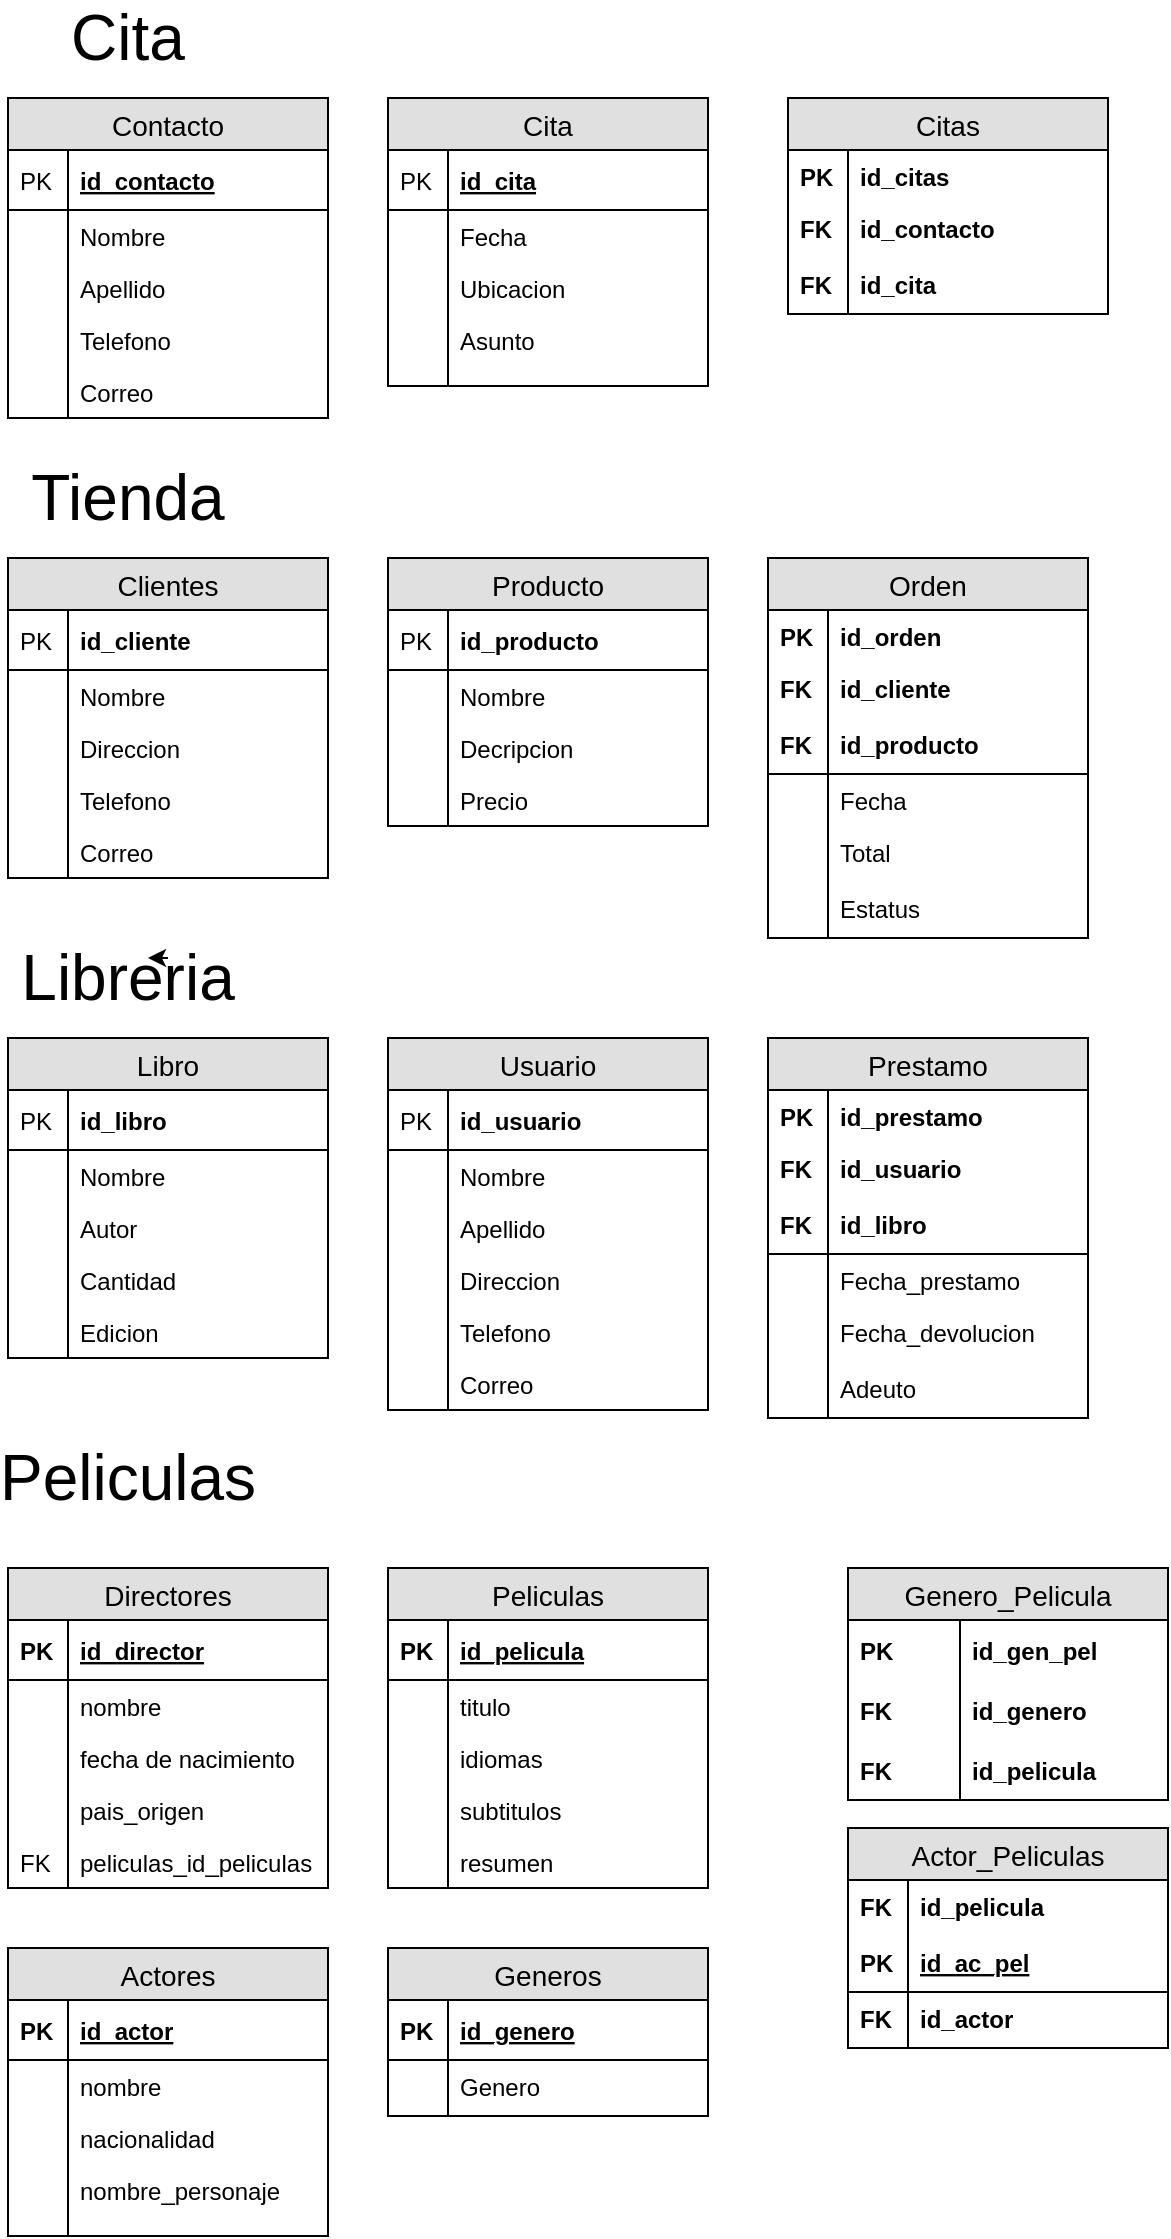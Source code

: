 <mxfile version="12.9.5" type="github"><diagram id="C5RBs43oDa-KdzZeNtuy" name="Page-1"><mxGraphModel dx="1940" dy="1047" grid="1" gridSize="10" guides="1" tooltips="1" connect="1" arrows="1" fold="1" page="1" pageScale="1" pageWidth="827" pageHeight="1169" math="0" shadow="0"><root><mxCell id="WIyWlLk6GJQsqaUBKTNV-0"/><mxCell id="WIyWlLk6GJQsqaUBKTNV-1" parent="WIyWlLk6GJQsqaUBKTNV-0"/><mxCell id="gwQy-PX1BCRW4brTGvIv-147" value="Cita" style="swimlane;fontStyle=0;childLayout=stackLayout;horizontal=1;startSize=26;fillColor=#e0e0e0;horizontalStack=0;resizeParent=1;resizeParentMax=0;resizeLast=0;collapsible=1;marginBottom=0;swimlaneFillColor=#ffffff;align=center;fontSize=14;" vertex="1" parent="WIyWlLk6GJQsqaUBKTNV-1"><mxGeometry x="230" y="50" width="160" height="144" as="geometry"/></mxCell><mxCell id="gwQy-PX1BCRW4brTGvIv-148" value="id_cita" style="shape=partialRectangle;top=0;left=0;right=0;bottom=1;align=left;verticalAlign=middle;fillColor=none;spacingLeft=34;spacingRight=4;overflow=hidden;rotatable=0;points=[[0,0.5],[1,0.5]];portConstraint=eastwest;dropTarget=0;fontStyle=5;fontSize=12;" vertex="1" parent="gwQy-PX1BCRW4brTGvIv-147"><mxGeometry y="26" width="160" height="30" as="geometry"/></mxCell><mxCell id="gwQy-PX1BCRW4brTGvIv-149" value="PK" style="shape=partialRectangle;top=0;left=0;bottom=0;fillColor=none;align=left;verticalAlign=middle;spacingLeft=4;spacingRight=4;overflow=hidden;rotatable=0;points=[];portConstraint=eastwest;part=1;fontSize=12;" vertex="1" connectable="0" parent="gwQy-PX1BCRW4brTGvIv-148"><mxGeometry width="30" height="30" as="geometry"/></mxCell><mxCell id="gwQy-PX1BCRW4brTGvIv-150" value="Fecha" style="shape=partialRectangle;top=0;left=0;right=0;bottom=0;align=left;verticalAlign=top;fillColor=none;spacingLeft=34;spacingRight=4;overflow=hidden;rotatable=0;points=[[0,0.5],[1,0.5]];portConstraint=eastwest;dropTarget=0;fontSize=12;" vertex="1" parent="gwQy-PX1BCRW4brTGvIv-147"><mxGeometry y="56" width="160" height="26" as="geometry"/></mxCell><mxCell id="gwQy-PX1BCRW4brTGvIv-151" value="" style="shape=partialRectangle;top=0;left=0;bottom=0;fillColor=none;align=left;verticalAlign=top;spacingLeft=4;spacingRight=4;overflow=hidden;rotatable=0;points=[];portConstraint=eastwest;part=1;fontSize=12;" vertex="1" connectable="0" parent="gwQy-PX1BCRW4brTGvIv-150"><mxGeometry width="30" height="26" as="geometry"/></mxCell><mxCell id="gwQy-PX1BCRW4brTGvIv-152" value="Ubicacion" style="shape=partialRectangle;top=0;left=0;right=0;bottom=0;align=left;verticalAlign=top;fillColor=none;spacingLeft=34;spacingRight=4;overflow=hidden;rotatable=0;points=[[0,0.5],[1,0.5]];portConstraint=eastwest;dropTarget=0;fontSize=12;" vertex="1" parent="gwQy-PX1BCRW4brTGvIv-147"><mxGeometry y="82" width="160" height="26" as="geometry"/></mxCell><mxCell id="gwQy-PX1BCRW4brTGvIv-153" value="" style="shape=partialRectangle;top=0;left=0;bottom=0;fillColor=none;align=left;verticalAlign=top;spacingLeft=4;spacingRight=4;overflow=hidden;rotatable=0;points=[];portConstraint=eastwest;part=1;fontSize=12;" vertex="1" connectable="0" parent="gwQy-PX1BCRW4brTGvIv-152"><mxGeometry width="30" height="26" as="geometry"/></mxCell><mxCell id="gwQy-PX1BCRW4brTGvIv-154" value="Asunto" style="shape=partialRectangle;top=0;left=0;right=0;bottom=0;align=left;verticalAlign=top;fillColor=none;spacingLeft=34;spacingRight=4;overflow=hidden;rotatable=0;points=[[0,0.5],[1,0.5]];portConstraint=eastwest;dropTarget=0;fontSize=12;" vertex="1" parent="gwQy-PX1BCRW4brTGvIv-147"><mxGeometry y="108" width="160" height="26" as="geometry"/></mxCell><mxCell id="gwQy-PX1BCRW4brTGvIv-155" value="" style="shape=partialRectangle;top=0;left=0;bottom=0;fillColor=none;align=left;verticalAlign=top;spacingLeft=4;spacingRight=4;overflow=hidden;rotatable=0;points=[];portConstraint=eastwest;part=1;fontSize=12;" vertex="1" connectable="0" parent="gwQy-PX1BCRW4brTGvIv-154"><mxGeometry width="30" height="26" as="geometry"/></mxCell><mxCell id="gwQy-PX1BCRW4brTGvIv-156" value="" style="shape=partialRectangle;top=0;left=0;right=0;bottom=0;align=left;verticalAlign=top;fillColor=none;spacingLeft=34;spacingRight=4;overflow=hidden;rotatable=0;points=[[0,0.5],[1,0.5]];portConstraint=eastwest;dropTarget=0;fontSize=12;" vertex="1" parent="gwQy-PX1BCRW4brTGvIv-147"><mxGeometry y="134" width="160" height="10" as="geometry"/></mxCell><mxCell id="gwQy-PX1BCRW4brTGvIv-157" value="" style="shape=partialRectangle;top=0;left=0;bottom=0;fillColor=none;align=left;verticalAlign=top;spacingLeft=4;spacingRight=4;overflow=hidden;rotatable=0;points=[];portConstraint=eastwest;part=1;fontSize=12;" vertex="1" connectable="0" parent="gwQy-PX1BCRW4brTGvIv-156"><mxGeometry width="30" height="10" as="geometry"/></mxCell><mxCell id="gwQy-PX1BCRW4brTGvIv-160" value="Citas" style="swimlane;fontStyle=0;childLayout=stackLayout;horizontal=1;startSize=26;fillColor=#e0e0e0;horizontalStack=0;resizeParent=1;resizeParentMax=0;resizeLast=0;collapsible=1;marginBottom=0;swimlaneFillColor=#ffffff;align=center;fontSize=14;" vertex="1" parent="WIyWlLk6GJQsqaUBKTNV-1"><mxGeometry x="430" y="50" width="160" height="108" as="geometry"/></mxCell><mxCell id="gwQy-PX1BCRW4brTGvIv-165" value="id_citas" style="shape=partialRectangle;top=0;left=0;right=0;bottom=0;align=left;verticalAlign=top;fillColor=none;spacingLeft=34;spacingRight=4;overflow=hidden;rotatable=0;points=[[0,0.5],[1,0.5]];portConstraint=eastwest;dropTarget=0;fontSize=12;fontStyle=1" vertex="1" parent="gwQy-PX1BCRW4brTGvIv-160"><mxGeometry y="26" width="160" height="26" as="geometry"/></mxCell><mxCell id="gwQy-PX1BCRW4brTGvIv-166" value="PK" style="shape=partialRectangle;top=0;left=0;bottom=0;fillColor=none;align=left;verticalAlign=top;spacingLeft=4;spacingRight=4;overflow=hidden;rotatable=0;points=[];portConstraint=eastwest;part=1;fontSize=12;fontStyle=1" vertex="1" connectable="0" parent="gwQy-PX1BCRW4brTGvIv-165"><mxGeometry width="30" height="26" as="geometry"/></mxCell><mxCell id="gwQy-PX1BCRW4brTGvIv-163" value="id_contacto" style="shape=partialRectangle;top=0;left=0;right=0;bottom=0;align=left;verticalAlign=top;fillColor=none;spacingLeft=34;spacingRight=4;overflow=hidden;rotatable=0;points=[[0,0.5],[1,0.5]];portConstraint=eastwest;dropTarget=0;fontSize=12;fontStyle=1" vertex="1" parent="gwQy-PX1BCRW4brTGvIv-160"><mxGeometry y="52" width="160" height="26" as="geometry"/></mxCell><mxCell id="gwQy-PX1BCRW4brTGvIv-164" value="FK" style="shape=partialRectangle;top=0;left=0;bottom=0;fillColor=none;align=left;verticalAlign=top;spacingLeft=4;spacingRight=4;overflow=hidden;rotatable=0;points=[];portConstraint=eastwest;part=1;fontSize=12;fontStyle=1" vertex="1" connectable="0" parent="gwQy-PX1BCRW4brTGvIv-163"><mxGeometry width="30" height="26" as="geometry"/></mxCell><mxCell id="gwQy-PX1BCRW4brTGvIv-161" value="id_cita" style="shape=partialRectangle;top=0;left=0;right=0;bottom=1;align=left;verticalAlign=middle;fillColor=none;spacingLeft=34;spacingRight=4;overflow=hidden;rotatable=0;points=[[0,0.5],[1,0.5]];portConstraint=eastwest;dropTarget=0;fontStyle=1;fontSize=12;" vertex="1" parent="gwQy-PX1BCRW4brTGvIv-160"><mxGeometry y="78" width="160" height="30" as="geometry"/></mxCell><mxCell id="gwQy-PX1BCRW4brTGvIv-162" value="FK" style="shape=partialRectangle;top=0;left=0;bottom=0;fillColor=none;align=left;verticalAlign=middle;spacingLeft=4;spacingRight=4;overflow=hidden;rotatable=0;points=[];portConstraint=eastwest;part=1;fontSize=12;fontStyle=1" vertex="1" connectable="0" parent="gwQy-PX1BCRW4brTGvIv-161"><mxGeometry width="30" height="30" as="geometry"/></mxCell><mxCell id="gwQy-PX1BCRW4brTGvIv-136" value="Contacto" style="swimlane;fontStyle=0;childLayout=stackLayout;horizontal=1;startSize=26;fillColor=#e0e0e0;horizontalStack=0;resizeParent=1;resizeParentMax=0;resizeLast=0;collapsible=1;marginBottom=0;swimlaneFillColor=#ffffff;align=center;fontSize=14;" vertex="1" parent="WIyWlLk6GJQsqaUBKTNV-1"><mxGeometry x="40" y="50" width="160" height="160" as="geometry"/></mxCell><mxCell id="gwQy-PX1BCRW4brTGvIv-137" value="id_contacto" style="shape=partialRectangle;top=0;left=0;right=0;bottom=1;align=left;verticalAlign=middle;fillColor=none;spacingLeft=34;spacingRight=4;overflow=hidden;rotatable=0;points=[[0,0.5],[1,0.5]];portConstraint=eastwest;dropTarget=0;fontStyle=5;fontSize=12;" vertex="1" parent="gwQy-PX1BCRW4brTGvIv-136"><mxGeometry y="26" width="160" height="30" as="geometry"/></mxCell><mxCell id="gwQy-PX1BCRW4brTGvIv-138" value="PK" style="shape=partialRectangle;top=0;left=0;bottom=0;fillColor=none;align=left;verticalAlign=middle;spacingLeft=4;spacingRight=4;overflow=hidden;rotatable=0;points=[];portConstraint=eastwest;part=1;fontSize=12;" vertex="1" connectable="0" parent="gwQy-PX1BCRW4brTGvIv-137"><mxGeometry width="30" height="30" as="geometry"/></mxCell><mxCell id="gwQy-PX1BCRW4brTGvIv-139" value="Nombre" style="shape=partialRectangle;top=0;left=0;right=0;bottom=0;align=left;verticalAlign=top;fillColor=none;spacingLeft=34;spacingRight=4;overflow=hidden;rotatable=0;points=[[0,0.5],[1,0.5]];portConstraint=eastwest;dropTarget=0;fontSize=12;" vertex="1" parent="gwQy-PX1BCRW4brTGvIv-136"><mxGeometry y="56" width="160" height="26" as="geometry"/></mxCell><mxCell id="gwQy-PX1BCRW4brTGvIv-140" value="" style="shape=partialRectangle;top=0;left=0;bottom=0;fillColor=none;align=left;verticalAlign=top;spacingLeft=4;spacingRight=4;overflow=hidden;rotatable=0;points=[];portConstraint=eastwest;part=1;fontSize=12;" vertex="1" connectable="0" parent="gwQy-PX1BCRW4brTGvIv-139"><mxGeometry width="30" height="26" as="geometry"/></mxCell><mxCell id="gwQy-PX1BCRW4brTGvIv-141" value="Apellido" style="shape=partialRectangle;top=0;left=0;right=0;bottom=0;align=left;verticalAlign=top;fillColor=none;spacingLeft=34;spacingRight=4;overflow=hidden;rotatable=0;points=[[0,0.5],[1,0.5]];portConstraint=eastwest;dropTarget=0;fontSize=12;" vertex="1" parent="gwQy-PX1BCRW4brTGvIv-136"><mxGeometry y="82" width="160" height="26" as="geometry"/></mxCell><mxCell id="gwQy-PX1BCRW4brTGvIv-142" value="" style="shape=partialRectangle;top=0;left=0;bottom=0;fillColor=none;align=left;verticalAlign=top;spacingLeft=4;spacingRight=4;overflow=hidden;rotatable=0;points=[];portConstraint=eastwest;part=1;fontSize=12;" vertex="1" connectable="0" parent="gwQy-PX1BCRW4brTGvIv-141"><mxGeometry width="30" height="26" as="geometry"/></mxCell><mxCell id="gwQy-PX1BCRW4brTGvIv-143" value="Telefono" style="shape=partialRectangle;top=0;left=0;right=0;bottom=0;align=left;verticalAlign=top;fillColor=none;spacingLeft=34;spacingRight=4;overflow=hidden;rotatable=0;points=[[0,0.5],[1,0.5]];portConstraint=eastwest;dropTarget=0;fontSize=12;" vertex="1" parent="gwQy-PX1BCRW4brTGvIv-136"><mxGeometry y="108" width="160" height="26" as="geometry"/></mxCell><mxCell id="gwQy-PX1BCRW4brTGvIv-144" value="" style="shape=partialRectangle;top=0;left=0;bottom=0;fillColor=none;align=left;verticalAlign=top;spacingLeft=4;spacingRight=4;overflow=hidden;rotatable=0;points=[];portConstraint=eastwest;part=1;fontSize=12;" vertex="1" connectable="0" parent="gwQy-PX1BCRW4brTGvIv-143"><mxGeometry width="30" height="26" as="geometry"/></mxCell><mxCell id="gwQy-PX1BCRW4brTGvIv-158" value="Correo" style="shape=partialRectangle;top=0;left=0;right=0;bottom=0;align=left;verticalAlign=top;fillColor=none;spacingLeft=34;spacingRight=4;overflow=hidden;rotatable=0;points=[[0,0.5],[1,0.5]];portConstraint=eastwest;dropTarget=0;fontSize=12;" vertex="1" parent="gwQy-PX1BCRW4brTGvIv-136"><mxGeometry y="134" width="160" height="26" as="geometry"/></mxCell><mxCell id="gwQy-PX1BCRW4brTGvIv-159" value="" style="shape=partialRectangle;top=0;left=0;bottom=0;fillColor=none;align=left;verticalAlign=top;spacingLeft=4;spacingRight=4;overflow=hidden;rotatable=0;points=[];portConstraint=eastwest;part=1;fontSize=12;" vertex="1" connectable="0" parent="gwQy-PX1BCRW4brTGvIv-158"><mxGeometry width="30" height="26" as="geometry"/></mxCell><mxCell id="gwQy-PX1BCRW4brTGvIv-192" value="Orden" style="swimlane;fontStyle=0;childLayout=stackLayout;horizontal=1;startSize=26;fillColor=#e0e0e0;horizontalStack=0;resizeParent=1;resizeParentMax=0;resizeLast=0;collapsible=1;marginBottom=0;swimlaneFillColor=#ffffff;align=center;fontSize=14;" vertex="1" parent="WIyWlLk6GJQsqaUBKTNV-1"><mxGeometry x="420" y="280" width="160" height="190" as="geometry"/></mxCell><mxCell id="gwQy-PX1BCRW4brTGvIv-215" value="id_orden" style="shape=partialRectangle;top=0;left=0;right=0;bottom=0;align=left;verticalAlign=top;fillColor=none;spacingLeft=34;spacingRight=4;overflow=hidden;rotatable=0;points=[[0,0.5],[1,0.5]];portConstraint=eastwest;dropTarget=0;fontSize=12;fontStyle=1" vertex="1" parent="gwQy-PX1BCRW4brTGvIv-192"><mxGeometry y="26" width="160" height="26" as="geometry"/></mxCell><mxCell id="gwQy-PX1BCRW4brTGvIv-216" value="PK" style="shape=partialRectangle;top=0;left=0;bottom=0;fillColor=none;align=left;verticalAlign=top;spacingLeft=4;spacingRight=4;overflow=hidden;rotatable=0;points=[];portConstraint=eastwest;part=1;fontSize=12;fontStyle=1" vertex="1" connectable="0" parent="gwQy-PX1BCRW4brTGvIv-215"><mxGeometry width="30" height="26" as="geometry"/></mxCell><mxCell id="gwQy-PX1BCRW4brTGvIv-217" value="id_cliente" style="shape=partialRectangle;top=0;left=0;right=0;bottom=0;align=left;verticalAlign=top;fillColor=none;spacingLeft=34;spacingRight=4;overflow=hidden;rotatable=0;points=[[0,0.5],[1,0.5]];portConstraint=eastwest;dropTarget=0;fontSize=12;fontStyle=1" vertex="1" parent="gwQy-PX1BCRW4brTGvIv-192"><mxGeometry y="52" width="160" height="26" as="geometry"/></mxCell><mxCell id="gwQy-PX1BCRW4brTGvIv-218" value="FK" style="shape=partialRectangle;top=0;left=0;bottom=0;fillColor=none;align=left;verticalAlign=top;spacingLeft=4;spacingRight=4;overflow=hidden;rotatable=0;points=[];portConstraint=eastwest;part=1;fontSize=12;fontStyle=1" vertex="1" connectable="0" parent="gwQy-PX1BCRW4brTGvIv-217"><mxGeometry width="30" height="26" as="geometry"/></mxCell><mxCell id="gwQy-PX1BCRW4brTGvIv-213" value="id_producto" style="shape=partialRectangle;top=0;left=0;right=0;bottom=1;align=left;verticalAlign=middle;fillColor=none;spacingLeft=34;spacingRight=4;overflow=hidden;rotatable=0;points=[[0,0.5],[1,0.5]];portConstraint=eastwest;dropTarget=0;fontStyle=1;fontSize=12;" vertex="1" parent="gwQy-PX1BCRW4brTGvIv-192"><mxGeometry y="78" width="160" height="30" as="geometry"/></mxCell><mxCell id="gwQy-PX1BCRW4brTGvIv-214" value="FK" style="shape=partialRectangle;top=0;left=0;bottom=0;fillColor=none;align=left;verticalAlign=middle;spacingLeft=4;spacingRight=4;overflow=hidden;rotatable=0;points=[];portConstraint=eastwest;part=1;fontSize=12;fontStyle=1" vertex="1" connectable="0" parent="gwQy-PX1BCRW4brTGvIv-213"><mxGeometry width="30" height="30" as="geometry"/></mxCell><mxCell id="gwQy-PX1BCRW4brTGvIv-186" value="Fecha" style="shape=partialRectangle;top=0;left=0;right=0;bottom=0;align=left;verticalAlign=top;fillColor=none;spacingLeft=34;spacingRight=4;overflow=hidden;rotatable=0;points=[[0,0.5],[1,0.5]];portConstraint=eastwest;dropTarget=0;fontSize=12;" vertex="1" parent="gwQy-PX1BCRW4brTGvIv-192"><mxGeometry y="108" width="160" height="26" as="geometry"/></mxCell><mxCell id="gwQy-PX1BCRW4brTGvIv-187" value="" style="shape=partialRectangle;top=0;left=0;bottom=0;fillColor=none;align=left;verticalAlign=top;spacingLeft=4;spacingRight=4;overflow=hidden;rotatable=0;points=[];portConstraint=eastwest;part=1;fontSize=12;" vertex="1" connectable="0" parent="gwQy-PX1BCRW4brTGvIv-186"><mxGeometry width="30" height="26" as="geometry"/></mxCell><mxCell id="gwQy-PX1BCRW4brTGvIv-220" value="Total" style="shape=partialRectangle;top=0;left=0;right=0;bottom=0;align=left;verticalAlign=top;fillColor=none;spacingLeft=34;spacingRight=4;overflow=hidden;rotatable=0;points=[[0,0.5],[1,0.5]];portConstraint=eastwest;dropTarget=0;fontSize=12;" vertex="1" parent="gwQy-PX1BCRW4brTGvIv-192"><mxGeometry y="134" width="160" height="26" as="geometry"/></mxCell><mxCell id="gwQy-PX1BCRW4brTGvIv-221" value="" style="shape=partialRectangle;top=0;left=0;bottom=0;fillColor=none;align=left;verticalAlign=top;spacingLeft=4;spacingRight=4;overflow=hidden;rotatable=0;points=[];portConstraint=eastwest;part=1;fontSize=12;" vertex="1" connectable="0" parent="gwQy-PX1BCRW4brTGvIv-220"><mxGeometry width="30" height="26" as="geometry"/></mxCell><mxCell id="gwQy-PX1BCRW4brTGvIv-197" value="Estatus" style="shape=partialRectangle;top=0;left=0;right=0;bottom=1;align=left;verticalAlign=middle;fillColor=none;spacingLeft=34;spacingRight=4;overflow=hidden;rotatable=0;points=[[0,0.5],[1,0.5]];portConstraint=eastwest;dropTarget=0;fontStyle=0;fontSize=12;" vertex="1" parent="gwQy-PX1BCRW4brTGvIv-192"><mxGeometry y="160" width="160" height="30" as="geometry"/></mxCell><mxCell id="gwQy-PX1BCRW4brTGvIv-198" value="" style="shape=partialRectangle;top=0;left=0;bottom=0;fillColor=none;align=left;verticalAlign=middle;spacingLeft=4;spacingRight=4;overflow=hidden;rotatable=0;points=[];portConstraint=eastwest;part=1;fontSize=12;fontStyle=1" vertex="1" connectable="0" parent="gwQy-PX1BCRW4brTGvIv-197"><mxGeometry width="30" height="30" as="geometry"/></mxCell><mxCell id="gwQy-PX1BCRW4brTGvIv-135" value="&lt;font style=&quot;font-size: 32px&quot;&gt;Peliculas&lt;/font&gt;" style="text;html=1;strokeColor=none;fillColor=none;align=center;verticalAlign=middle;whiteSpace=wrap;rounded=0;" vertex="1" parent="WIyWlLk6GJQsqaUBKTNV-1"><mxGeometry x="80" y="730" width="40" height="20" as="geometry"/></mxCell><mxCell id="gwQy-PX1BCRW4brTGvIv-180" value="&lt;span style=&quot;font-size: 32px&quot;&gt;Cita&lt;/span&gt;" style="text;html=1;strokeColor=none;fillColor=none;align=center;verticalAlign=middle;whiteSpace=wrap;rounded=0;" vertex="1" parent="WIyWlLk6GJQsqaUBKTNV-1"><mxGeometry x="80" y="10" width="40" height="20" as="geometry"/></mxCell><mxCell id="gwQy-PX1BCRW4brTGvIv-210" value="&lt;span style=&quot;font-size: 32px&quot;&gt;Tienda&lt;/span&gt;" style="text;html=1;strokeColor=none;fillColor=none;align=center;verticalAlign=middle;whiteSpace=wrap;rounded=0;" vertex="1" parent="WIyWlLk6GJQsqaUBKTNV-1"><mxGeometry x="80" y="240" width="40" height="20" as="geometry"/></mxCell><mxCell id="gwQy-PX1BCRW4brTGvIv-181" value="Producto" style="swimlane;fontStyle=0;childLayout=stackLayout;horizontal=1;startSize=26;fillColor=#e0e0e0;horizontalStack=0;resizeParent=1;resizeParentMax=0;resizeLast=0;collapsible=1;marginBottom=0;swimlaneFillColor=#ffffff;align=center;fontSize=14;" vertex="1" parent="WIyWlLk6GJQsqaUBKTNV-1"><mxGeometry x="230" y="280" width="160" height="134" as="geometry"/></mxCell><mxCell id="gwQy-PX1BCRW4brTGvIv-182" value="id_producto" style="shape=partialRectangle;top=0;left=0;right=0;bottom=1;align=left;verticalAlign=middle;fillColor=none;spacingLeft=34;spacingRight=4;overflow=hidden;rotatable=0;points=[[0,0.5],[1,0.5]];portConstraint=eastwest;dropTarget=0;fontStyle=1;fontSize=12;" vertex="1" parent="gwQy-PX1BCRW4brTGvIv-181"><mxGeometry y="26" width="160" height="30" as="geometry"/></mxCell><mxCell id="gwQy-PX1BCRW4brTGvIv-183" value="PK" style="shape=partialRectangle;top=0;left=0;bottom=0;fillColor=none;align=left;verticalAlign=middle;spacingLeft=4;spacingRight=4;overflow=hidden;rotatable=0;points=[];portConstraint=eastwest;part=1;fontSize=12;" vertex="1" connectable="0" parent="gwQy-PX1BCRW4brTGvIv-182"><mxGeometry width="30" height="30" as="geometry"/></mxCell><mxCell id="gwQy-PX1BCRW4brTGvIv-184" value="Nombre" style="shape=partialRectangle;top=0;left=0;right=0;bottom=0;align=left;verticalAlign=top;fillColor=none;spacingLeft=34;spacingRight=4;overflow=hidden;rotatable=0;points=[[0,0.5],[1,0.5]];portConstraint=eastwest;dropTarget=0;fontSize=12;" vertex="1" parent="gwQy-PX1BCRW4brTGvIv-181"><mxGeometry y="56" width="160" height="26" as="geometry"/></mxCell><mxCell id="gwQy-PX1BCRW4brTGvIv-185" value="" style="shape=partialRectangle;top=0;left=0;bottom=0;fillColor=none;align=left;verticalAlign=top;spacingLeft=4;spacingRight=4;overflow=hidden;rotatable=0;points=[];portConstraint=eastwest;part=1;fontSize=12;" vertex="1" connectable="0" parent="gwQy-PX1BCRW4brTGvIv-184"><mxGeometry width="30" height="26" as="geometry"/></mxCell><mxCell id="gwQy-PX1BCRW4brTGvIv-188" value="Decripcion" style="shape=partialRectangle;top=0;left=0;right=0;bottom=0;align=left;verticalAlign=top;fillColor=none;spacingLeft=34;spacingRight=4;overflow=hidden;rotatable=0;points=[[0,0.5],[1,0.5]];portConstraint=eastwest;dropTarget=0;fontSize=12;" vertex="1" parent="gwQy-PX1BCRW4brTGvIv-181"><mxGeometry y="82" width="160" height="26" as="geometry"/></mxCell><mxCell id="gwQy-PX1BCRW4brTGvIv-189" value="" style="shape=partialRectangle;top=0;left=0;bottom=0;fillColor=none;align=left;verticalAlign=top;spacingLeft=4;spacingRight=4;overflow=hidden;rotatable=0;points=[];portConstraint=eastwest;part=1;fontSize=12;" vertex="1" connectable="0" parent="gwQy-PX1BCRW4brTGvIv-188"><mxGeometry width="30" height="26" as="geometry"/></mxCell><mxCell id="gwQy-PX1BCRW4brTGvIv-211" value="Precio" style="shape=partialRectangle;top=0;left=0;right=0;bottom=0;align=left;verticalAlign=top;fillColor=none;spacingLeft=34;spacingRight=4;overflow=hidden;rotatable=0;points=[[0,0.5],[1,0.5]];portConstraint=eastwest;dropTarget=0;fontSize=12;" vertex="1" parent="gwQy-PX1BCRW4brTGvIv-181"><mxGeometry y="108" width="160" height="26" as="geometry"/></mxCell><mxCell id="gwQy-PX1BCRW4brTGvIv-212" value="" style="shape=partialRectangle;top=0;left=0;bottom=0;fillColor=none;align=left;verticalAlign=top;spacingLeft=4;spacingRight=4;overflow=hidden;rotatable=0;points=[];portConstraint=eastwest;part=1;fontSize=12;" vertex="1" connectable="0" parent="gwQy-PX1BCRW4brTGvIv-211"><mxGeometry width="30" height="26" as="geometry"/></mxCell><mxCell id="gwQy-PX1BCRW4brTGvIv-199" value="Clientes" style="swimlane;fontStyle=0;childLayout=stackLayout;horizontal=1;startSize=26;fillColor=#e0e0e0;horizontalStack=0;resizeParent=1;resizeParentMax=0;resizeLast=0;collapsible=1;marginBottom=0;swimlaneFillColor=#ffffff;align=center;fontSize=14;" vertex="1" parent="WIyWlLk6GJQsqaUBKTNV-1"><mxGeometry x="40" y="280" width="160" height="160" as="geometry"/></mxCell><mxCell id="gwQy-PX1BCRW4brTGvIv-200" value="id_cliente" style="shape=partialRectangle;top=0;left=0;right=0;bottom=1;align=left;verticalAlign=middle;fillColor=none;spacingLeft=34;spacingRight=4;overflow=hidden;rotatable=0;points=[[0,0.5],[1,0.5]];portConstraint=eastwest;dropTarget=0;fontStyle=1;fontSize=12;" vertex="1" parent="gwQy-PX1BCRW4brTGvIv-199"><mxGeometry y="26" width="160" height="30" as="geometry"/></mxCell><mxCell id="gwQy-PX1BCRW4brTGvIv-201" value="PK" style="shape=partialRectangle;top=0;left=0;bottom=0;fillColor=none;align=left;verticalAlign=middle;spacingLeft=4;spacingRight=4;overflow=hidden;rotatable=0;points=[];portConstraint=eastwest;part=1;fontSize=12;" vertex="1" connectable="0" parent="gwQy-PX1BCRW4brTGvIv-200"><mxGeometry width="30" height="30" as="geometry"/></mxCell><mxCell id="gwQy-PX1BCRW4brTGvIv-202" value="Nombre" style="shape=partialRectangle;top=0;left=0;right=0;bottom=0;align=left;verticalAlign=top;fillColor=none;spacingLeft=34;spacingRight=4;overflow=hidden;rotatable=0;points=[[0,0.5],[1,0.5]];portConstraint=eastwest;dropTarget=0;fontSize=12;" vertex="1" parent="gwQy-PX1BCRW4brTGvIv-199"><mxGeometry y="56" width="160" height="26" as="geometry"/></mxCell><mxCell id="gwQy-PX1BCRW4brTGvIv-203" value="" style="shape=partialRectangle;top=0;left=0;bottom=0;fillColor=none;align=left;verticalAlign=top;spacingLeft=4;spacingRight=4;overflow=hidden;rotatable=0;points=[];portConstraint=eastwest;part=1;fontSize=12;" vertex="1" connectable="0" parent="gwQy-PX1BCRW4brTGvIv-202"><mxGeometry width="30" height="26" as="geometry"/></mxCell><mxCell id="gwQy-PX1BCRW4brTGvIv-204" value="Direccion" style="shape=partialRectangle;top=0;left=0;right=0;bottom=0;align=left;verticalAlign=top;fillColor=none;spacingLeft=34;spacingRight=4;overflow=hidden;rotatable=0;points=[[0,0.5],[1,0.5]];portConstraint=eastwest;dropTarget=0;fontSize=12;" vertex="1" parent="gwQy-PX1BCRW4brTGvIv-199"><mxGeometry y="82" width="160" height="26" as="geometry"/></mxCell><mxCell id="gwQy-PX1BCRW4brTGvIv-205" value="" style="shape=partialRectangle;top=0;left=0;bottom=0;fillColor=none;align=left;verticalAlign=top;spacingLeft=4;spacingRight=4;overflow=hidden;rotatable=0;points=[];portConstraint=eastwest;part=1;fontSize=12;" vertex="1" connectable="0" parent="gwQy-PX1BCRW4brTGvIv-204"><mxGeometry width="30" height="26" as="geometry"/></mxCell><mxCell id="gwQy-PX1BCRW4brTGvIv-206" value="Telefono" style="shape=partialRectangle;top=0;left=0;right=0;bottom=0;align=left;verticalAlign=top;fillColor=none;spacingLeft=34;spacingRight=4;overflow=hidden;rotatable=0;points=[[0,0.5],[1,0.5]];portConstraint=eastwest;dropTarget=0;fontSize=12;" vertex="1" parent="gwQy-PX1BCRW4brTGvIv-199"><mxGeometry y="108" width="160" height="26" as="geometry"/></mxCell><mxCell id="gwQy-PX1BCRW4brTGvIv-207" value="" style="shape=partialRectangle;top=0;left=0;bottom=0;fillColor=none;align=left;verticalAlign=top;spacingLeft=4;spacingRight=4;overflow=hidden;rotatable=0;points=[];portConstraint=eastwest;part=1;fontSize=12;" vertex="1" connectable="0" parent="gwQy-PX1BCRW4brTGvIv-206"><mxGeometry width="30" height="26" as="geometry"/></mxCell><mxCell id="gwQy-PX1BCRW4brTGvIv-208" value="Correo" style="shape=partialRectangle;top=0;left=0;right=0;bottom=0;align=left;verticalAlign=top;fillColor=none;spacingLeft=34;spacingRight=4;overflow=hidden;rotatable=0;points=[[0,0.5],[1,0.5]];portConstraint=eastwest;dropTarget=0;fontSize=12;" vertex="1" parent="gwQy-PX1BCRW4brTGvIv-199"><mxGeometry y="134" width="160" height="26" as="geometry"/></mxCell><mxCell id="gwQy-PX1BCRW4brTGvIv-209" value="" style="shape=partialRectangle;top=0;left=0;bottom=0;fillColor=none;align=left;verticalAlign=top;spacingLeft=4;spacingRight=4;overflow=hidden;rotatable=0;points=[];portConstraint=eastwest;part=1;fontSize=12;" vertex="1" connectable="0" parent="gwQy-PX1BCRW4brTGvIv-208"><mxGeometry width="30" height="26" as="geometry"/></mxCell><mxCell id="gwQy-PX1BCRW4brTGvIv-370" value="&lt;span style=&quot;font-size: 32px&quot;&gt;Libreria&lt;/span&gt;" style="text;html=1;strokeColor=none;fillColor=none;align=center;verticalAlign=middle;whiteSpace=wrap;rounded=0;" vertex="1" parent="WIyWlLk6GJQsqaUBKTNV-1"><mxGeometry x="80" y="480" width="40" height="20" as="geometry"/></mxCell><mxCell id="gwQy-PX1BCRW4brTGvIv-397" value="Usuario" style="swimlane;fontStyle=0;childLayout=stackLayout;horizontal=1;startSize=26;fillColor=#e0e0e0;horizontalStack=0;resizeParent=1;resizeParentMax=0;resizeLast=0;collapsible=1;marginBottom=0;swimlaneFillColor=#ffffff;align=center;fontSize=14;" vertex="1" parent="WIyWlLk6GJQsqaUBKTNV-1"><mxGeometry x="230" y="520" width="160" height="186" as="geometry"/></mxCell><mxCell id="gwQy-PX1BCRW4brTGvIv-398" value="id_usuario" style="shape=partialRectangle;top=0;left=0;right=0;bottom=1;align=left;verticalAlign=middle;fillColor=none;spacingLeft=34;spacingRight=4;overflow=hidden;rotatable=0;points=[[0,0.5],[1,0.5]];portConstraint=eastwest;dropTarget=0;fontStyle=1;fontSize=12;" vertex="1" parent="gwQy-PX1BCRW4brTGvIv-397"><mxGeometry y="26" width="160" height="30" as="geometry"/></mxCell><mxCell id="gwQy-PX1BCRW4brTGvIv-399" value="PK" style="shape=partialRectangle;top=0;left=0;bottom=0;fillColor=none;align=left;verticalAlign=middle;spacingLeft=4;spacingRight=4;overflow=hidden;rotatable=0;points=[];portConstraint=eastwest;part=1;fontSize=12;" vertex="1" connectable="0" parent="gwQy-PX1BCRW4brTGvIv-398"><mxGeometry width="30" height="30" as="geometry"/></mxCell><mxCell id="gwQy-PX1BCRW4brTGvIv-400" value="Nombre" style="shape=partialRectangle;top=0;left=0;right=0;bottom=0;align=left;verticalAlign=top;fillColor=none;spacingLeft=34;spacingRight=4;overflow=hidden;rotatable=0;points=[[0,0.5],[1,0.5]];portConstraint=eastwest;dropTarget=0;fontSize=12;" vertex="1" parent="gwQy-PX1BCRW4brTGvIv-397"><mxGeometry y="56" width="160" height="26" as="geometry"/></mxCell><mxCell id="gwQy-PX1BCRW4brTGvIv-401" value="" style="shape=partialRectangle;top=0;left=0;bottom=0;fillColor=none;align=left;verticalAlign=top;spacingLeft=4;spacingRight=4;overflow=hidden;rotatable=0;points=[];portConstraint=eastwest;part=1;fontSize=12;" vertex="1" connectable="0" parent="gwQy-PX1BCRW4brTGvIv-400"><mxGeometry width="30" height="26" as="geometry"/></mxCell><mxCell id="gwQy-PX1BCRW4brTGvIv-408" value="Apellido" style="shape=partialRectangle;top=0;left=0;right=0;bottom=0;align=left;verticalAlign=top;fillColor=none;spacingLeft=34;spacingRight=4;overflow=hidden;rotatable=0;points=[[0,0.5],[1,0.5]];portConstraint=eastwest;dropTarget=0;fontSize=12;" vertex="1" parent="gwQy-PX1BCRW4brTGvIv-397"><mxGeometry y="82" width="160" height="26" as="geometry"/></mxCell><mxCell id="gwQy-PX1BCRW4brTGvIv-409" value="" style="shape=partialRectangle;top=0;left=0;bottom=0;fillColor=none;align=left;verticalAlign=top;spacingLeft=4;spacingRight=4;overflow=hidden;rotatable=0;points=[];portConstraint=eastwest;part=1;fontSize=12;" vertex="1" connectable="0" parent="gwQy-PX1BCRW4brTGvIv-408"><mxGeometry width="30" height="26" as="geometry"/></mxCell><mxCell id="gwQy-PX1BCRW4brTGvIv-402" value="Direccion" style="shape=partialRectangle;top=0;left=0;right=0;bottom=0;align=left;verticalAlign=top;fillColor=none;spacingLeft=34;spacingRight=4;overflow=hidden;rotatable=0;points=[[0,0.5],[1,0.5]];portConstraint=eastwest;dropTarget=0;fontSize=12;" vertex="1" parent="gwQy-PX1BCRW4brTGvIv-397"><mxGeometry y="108" width="160" height="26" as="geometry"/></mxCell><mxCell id="gwQy-PX1BCRW4brTGvIv-403" value="" style="shape=partialRectangle;top=0;left=0;bottom=0;fillColor=none;align=left;verticalAlign=top;spacingLeft=4;spacingRight=4;overflow=hidden;rotatable=0;points=[];portConstraint=eastwest;part=1;fontSize=12;" vertex="1" connectable="0" parent="gwQy-PX1BCRW4brTGvIv-402"><mxGeometry width="30" height="26" as="geometry"/></mxCell><mxCell id="gwQy-PX1BCRW4brTGvIv-404" value="Telefono" style="shape=partialRectangle;top=0;left=0;right=0;bottom=0;align=left;verticalAlign=top;fillColor=none;spacingLeft=34;spacingRight=4;overflow=hidden;rotatable=0;points=[[0,0.5],[1,0.5]];portConstraint=eastwest;dropTarget=0;fontSize=12;" vertex="1" parent="gwQy-PX1BCRW4brTGvIv-397"><mxGeometry y="134" width="160" height="26" as="geometry"/></mxCell><mxCell id="gwQy-PX1BCRW4brTGvIv-405" value="" style="shape=partialRectangle;top=0;left=0;bottom=0;fillColor=none;align=left;verticalAlign=top;spacingLeft=4;spacingRight=4;overflow=hidden;rotatable=0;points=[];portConstraint=eastwest;part=1;fontSize=12;" vertex="1" connectable="0" parent="gwQy-PX1BCRW4brTGvIv-404"><mxGeometry width="30" height="26" as="geometry"/></mxCell><mxCell id="gwQy-PX1BCRW4brTGvIv-406" value="Correo" style="shape=partialRectangle;top=0;left=0;right=0;bottom=0;align=left;verticalAlign=top;fillColor=none;spacingLeft=34;spacingRight=4;overflow=hidden;rotatable=0;points=[[0,0.5],[1,0.5]];portConstraint=eastwest;dropTarget=0;fontSize=12;" vertex="1" parent="gwQy-PX1BCRW4brTGvIv-397"><mxGeometry y="160" width="160" height="26" as="geometry"/></mxCell><mxCell id="gwQy-PX1BCRW4brTGvIv-407" value="" style="shape=partialRectangle;top=0;left=0;bottom=0;fillColor=none;align=left;verticalAlign=top;spacingLeft=4;spacingRight=4;overflow=hidden;rotatable=0;points=[];portConstraint=eastwest;part=1;fontSize=12;" vertex="1" connectable="0" parent="gwQy-PX1BCRW4brTGvIv-406"><mxGeometry width="30" height="26" as="geometry"/></mxCell><mxCell id="gwQy-PX1BCRW4brTGvIv-357" value="Prestamo" style="swimlane;fontStyle=0;childLayout=stackLayout;horizontal=1;startSize=26;fillColor=#e0e0e0;horizontalStack=0;resizeParent=1;resizeParentMax=0;resizeLast=0;collapsible=1;marginBottom=0;swimlaneFillColor=#ffffff;align=center;fontSize=14;" vertex="1" parent="WIyWlLk6GJQsqaUBKTNV-1"><mxGeometry x="420" y="520" width="160" height="190" as="geometry"/></mxCell><mxCell id="gwQy-PX1BCRW4brTGvIv-364" value="id_prestamo" style="shape=partialRectangle;top=0;left=0;right=0;bottom=0;align=left;verticalAlign=top;fillColor=none;spacingLeft=34;spacingRight=4;overflow=hidden;rotatable=0;points=[[0,0.5],[1,0.5]];portConstraint=eastwest;dropTarget=0;fontSize=12;fontStyle=1" vertex="1" parent="gwQy-PX1BCRW4brTGvIv-357"><mxGeometry y="26" width="160" height="26" as="geometry"/></mxCell><mxCell id="gwQy-PX1BCRW4brTGvIv-365" value="PK" style="shape=partialRectangle;top=0;left=0;bottom=0;fillColor=none;align=left;verticalAlign=top;spacingLeft=4;spacingRight=4;overflow=hidden;rotatable=0;points=[];portConstraint=eastwest;part=1;fontSize=12;fontStyle=1" vertex="1" connectable="0" parent="gwQy-PX1BCRW4brTGvIv-364"><mxGeometry width="30" height="26" as="geometry"/></mxCell><mxCell id="gwQy-PX1BCRW4brTGvIv-415" value="id_usuario" style="shape=partialRectangle;top=0;left=0;right=0;bottom=0;align=left;verticalAlign=top;fillColor=none;spacingLeft=34;spacingRight=4;overflow=hidden;rotatable=0;points=[[0,0.5],[1,0.5]];portConstraint=eastwest;dropTarget=0;fontSize=12;fontStyle=1" vertex="1" parent="gwQy-PX1BCRW4brTGvIv-357"><mxGeometry y="52" width="160" height="26" as="geometry"/></mxCell><mxCell id="gwQy-PX1BCRW4brTGvIv-416" value="FK" style="shape=partialRectangle;top=0;left=0;bottom=0;fillColor=none;align=left;verticalAlign=top;spacingLeft=4;spacingRight=4;overflow=hidden;rotatable=0;points=[];portConstraint=eastwest;part=1;fontSize=12;fontStyle=1" vertex="1" connectable="0" parent="gwQy-PX1BCRW4brTGvIv-415"><mxGeometry width="30" height="26" as="geometry"/></mxCell><mxCell id="gwQy-PX1BCRW4brTGvIv-410" value="id_libro" style="shape=partialRectangle;top=0;left=0;right=0;bottom=1;align=left;verticalAlign=middle;fillColor=none;spacingLeft=34;spacingRight=4;overflow=hidden;rotatable=0;points=[[0,0.5],[1,0.5]];portConstraint=eastwest;dropTarget=0;fontStyle=1;fontSize=12;" vertex="1" parent="gwQy-PX1BCRW4brTGvIv-357"><mxGeometry y="78" width="160" height="30" as="geometry"/></mxCell><mxCell id="gwQy-PX1BCRW4brTGvIv-411" value="FK" style="shape=partialRectangle;top=0;left=0;bottom=0;fillColor=none;align=left;verticalAlign=middle;spacingLeft=4;spacingRight=4;overflow=hidden;rotatable=0;points=[];portConstraint=eastwest;part=1;fontSize=12;fontStyle=1" vertex="1" connectable="0" parent="gwQy-PX1BCRW4brTGvIv-410"><mxGeometry width="30" height="30" as="geometry"/></mxCell><mxCell id="gwQy-PX1BCRW4brTGvIv-366" value="Fecha_prestamo" style="shape=partialRectangle;top=0;left=0;right=0;bottom=0;align=left;verticalAlign=top;fillColor=none;spacingLeft=34;spacingRight=4;overflow=hidden;rotatable=0;points=[[0,0.5],[1,0.5]];portConstraint=eastwest;dropTarget=0;fontSize=12;" vertex="1" parent="gwQy-PX1BCRW4brTGvIv-357"><mxGeometry y="108" width="160" height="26" as="geometry"/></mxCell><mxCell id="gwQy-PX1BCRW4brTGvIv-367" value="" style="shape=partialRectangle;top=0;left=0;bottom=0;fillColor=none;align=left;verticalAlign=top;spacingLeft=4;spacingRight=4;overflow=hidden;rotatable=0;points=[];portConstraint=eastwest;part=1;fontSize=12;" vertex="1" connectable="0" parent="gwQy-PX1BCRW4brTGvIv-366"><mxGeometry width="30" height="26" as="geometry"/></mxCell><mxCell id="gwQy-PX1BCRW4brTGvIv-427" value="Fecha_devolucion" style="shape=partialRectangle;top=0;left=0;right=0;bottom=0;align=left;verticalAlign=top;fillColor=none;spacingLeft=34;spacingRight=4;overflow=hidden;rotatable=0;points=[[0,0.5],[1,0.5]];portConstraint=eastwest;dropTarget=0;fontSize=12;" vertex="1" parent="gwQy-PX1BCRW4brTGvIv-357"><mxGeometry y="134" width="160" height="26" as="geometry"/></mxCell><mxCell id="gwQy-PX1BCRW4brTGvIv-428" value="" style="shape=partialRectangle;top=0;left=0;bottom=0;fillColor=none;align=left;verticalAlign=top;spacingLeft=4;spacingRight=4;overflow=hidden;rotatable=0;points=[];portConstraint=eastwest;part=1;fontSize=12;" vertex="1" connectable="0" parent="gwQy-PX1BCRW4brTGvIv-427"><mxGeometry width="30" height="26" as="geometry"/></mxCell><mxCell id="gwQy-PX1BCRW4brTGvIv-368" value="Adeuto" style="shape=partialRectangle;top=0;left=0;right=0;bottom=1;align=left;verticalAlign=middle;fillColor=none;spacingLeft=34;spacingRight=4;overflow=hidden;rotatable=0;points=[[0,0.5],[1,0.5]];portConstraint=eastwest;dropTarget=0;fontStyle=0;fontSize=12;" vertex="1" parent="gwQy-PX1BCRW4brTGvIv-357"><mxGeometry y="160" width="160" height="30" as="geometry"/></mxCell><mxCell id="gwQy-PX1BCRW4brTGvIv-369" value="" style="shape=partialRectangle;top=0;left=0;bottom=0;fillColor=none;align=left;verticalAlign=middle;spacingLeft=4;spacingRight=4;overflow=hidden;rotatable=0;points=[];portConstraint=eastwest;part=1;fontSize=12;fontStyle=1" vertex="1" connectable="0" parent="gwQy-PX1BCRW4brTGvIv-368"><mxGeometry width="30" height="30" as="geometry"/></mxCell><mxCell id="gwQy-PX1BCRW4brTGvIv-380" value="Libro" style="swimlane;fontStyle=0;childLayout=stackLayout;horizontal=1;startSize=26;fillColor=#e0e0e0;horizontalStack=0;resizeParent=1;resizeParentMax=0;resizeLast=0;collapsible=1;marginBottom=0;swimlaneFillColor=#ffffff;align=center;fontSize=14;" vertex="1" parent="WIyWlLk6GJQsqaUBKTNV-1"><mxGeometry x="40" y="520" width="160" height="160" as="geometry"/></mxCell><mxCell id="gwQy-PX1BCRW4brTGvIv-381" value="id_libro" style="shape=partialRectangle;top=0;left=0;right=0;bottom=1;align=left;verticalAlign=middle;fillColor=none;spacingLeft=34;spacingRight=4;overflow=hidden;rotatable=0;points=[[0,0.5],[1,0.5]];portConstraint=eastwest;dropTarget=0;fontStyle=1;fontSize=12;" vertex="1" parent="gwQy-PX1BCRW4brTGvIv-380"><mxGeometry y="26" width="160" height="30" as="geometry"/></mxCell><mxCell id="gwQy-PX1BCRW4brTGvIv-382" value="PK" style="shape=partialRectangle;top=0;left=0;bottom=0;fillColor=none;align=left;verticalAlign=middle;spacingLeft=4;spacingRight=4;overflow=hidden;rotatable=0;points=[];portConstraint=eastwest;part=1;fontSize=12;" vertex="1" connectable="0" parent="gwQy-PX1BCRW4brTGvIv-381"><mxGeometry width="30" height="30" as="geometry"/></mxCell><mxCell id="gwQy-PX1BCRW4brTGvIv-383" value="Nombre" style="shape=partialRectangle;top=0;left=0;right=0;bottom=0;align=left;verticalAlign=top;fillColor=none;spacingLeft=34;spacingRight=4;overflow=hidden;rotatable=0;points=[[0,0.5],[1,0.5]];portConstraint=eastwest;dropTarget=0;fontSize=12;" vertex="1" parent="gwQy-PX1BCRW4brTGvIv-380"><mxGeometry y="56" width="160" height="26" as="geometry"/></mxCell><mxCell id="gwQy-PX1BCRW4brTGvIv-384" value="" style="shape=partialRectangle;top=0;left=0;bottom=0;fillColor=none;align=left;verticalAlign=top;spacingLeft=4;spacingRight=4;overflow=hidden;rotatable=0;points=[];portConstraint=eastwest;part=1;fontSize=12;" vertex="1" connectable="0" parent="gwQy-PX1BCRW4brTGvIv-383"><mxGeometry width="30" height="26" as="geometry"/></mxCell><mxCell id="gwQy-PX1BCRW4brTGvIv-385" value="Autor" style="shape=partialRectangle;top=0;left=0;right=0;bottom=0;align=left;verticalAlign=top;fillColor=none;spacingLeft=34;spacingRight=4;overflow=hidden;rotatable=0;points=[[0,0.5],[1,0.5]];portConstraint=eastwest;dropTarget=0;fontSize=12;" vertex="1" parent="gwQy-PX1BCRW4brTGvIv-380"><mxGeometry y="82" width="160" height="26" as="geometry"/></mxCell><mxCell id="gwQy-PX1BCRW4brTGvIv-386" value="" style="shape=partialRectangle;top=0;left=0;bottom=0;fillColor=none;align=left;verticalAlign=top;spacingLeft=4;spacingRight=4;overflow=hidden;rotatable=0;points=[];portConstraint=eastwest;part=1;fontSize=12;" vertex="1" connectable="0" parent="gwQy-PX1BCRW4brTGvIv-385"><mxGeometry width="30" height="26" as="geometry"/></mxCell><mxCell id="gwQy-PX1BCRW4brTGvIv-387" value="Cantidad" style="shape=partialRectangle;top=0;left=0;right=0;bottom=0;align=left;verticalAlign=top;fillColor=none;spacingLeft=34;spacingRight=4;overflow=hidden;rotatable=0;points=[[0,0.5],[1,0.5]];portConstraint=eastwest;dropTarget=0;fontSize=12;" vertex="1" parent="gwQy-PX1BCRW4brTGvIv-380"><mxGeometry y="108" width="160" height="26" as="geometry"/></mxCell><mxCell id="gwQy-PX1BCRW4brTGvIv-388" value="" style="shape=partialRectangle;top=0;left=0;bottom=0;fillColor=none;align=left;verticalAlign=top;spacingLeft=4;spacingRight=4;overflow=hidden;rotatable=0;points=[];portConstraint=eastwest;part=1;fontSize=12;" vertex="1" connectable="0" parent="gwQy-PX1BCRW4brTGvIv-387"><mxGeometry width="30" height="26" as="geometry"/></mxCell><mxCell id="gwQy-PX1BCRW4brTGvIv-389" value="Edicion" style="shape=partialRectangle;top=0;left=0;right=0;bottom=0;align=left;verticalAlign=top;fillColor=none;spacingLeft=34;spacingRight=4;overflow=hidden;rotatable=0;points=[[0,0.5],[1,0.5]];portConstraint=eastwest;dropTarget=0;fontSize=12;" vertex="1" parent="gwQy-PX1BCRW4brTGvIv-380"><mxGeometry y="134" width="160" height="26" as="geometry"/></mxCell><mxCell id="gwQy-PX1BCRW4brTGvIv-390" value="" style="shape=partialRectangle;top=0;left=0;bottom=0;fillColor=none;align=left;verticalAlign=top;spacingLeft=4;spacingRight=4;overflow=hidden;rotatable=0;points=[];portConstraint=eastwest;part=1;fontSize=12;" vertex="1" connectable="0" parent="gwQy-PX1BCRW4brTGvIv-389"><mxGeometry width="30" height="26" as="geometry"/></mxCell><mxCell id="gwQy-PX1BCRW4brTGvIv-391" style="edgeStyle=orthogonalEdgeStyle;rounded=0;orthogonalLoop=1;jettySize=auto;html=1;exitX=1;exitY=0;exitDx=0;exitDy=0;entryX=0.75;entryY=0;entryDx=0;entryDy=0;" edge="1" parent="WIyWlLk6GJQsqaUBKTNV-1" source="gwQy-PX1BCRW4brTGvIv-370" target="gwQy-PX1BCRW4brTGvIv-370"><mxGeometry relative="1" as="geometry"/></mxCell><mxCell id="gwQy-PX1BCRW4brTGvIv-46" value="Directores" style="swimlane;fontStyle=0;childLayout=stackLayout;horizontal=1;startSize=26;fillColor=#e0e0e0;horizontalStack=0;resizeParent=1;resizeParentMax=0;resizeLast=0;collapsible=1;marginBottom=0;swimlaneFillColor=#ffffff;align=center;fontSize=14;" vertex="1" parent="WIyWlLk6GJQsqaUBKTNV-1"><mxGeometry x="40" y="785" width="160" height="160" as="geometry"/></mxCell><mxCell id="gwQy-PX1BCRW4brTGvIv-47" value="id_director" style="shape=partialRectangle;top=0;left=0;right=0;bottom=1;align=left;verticalAlign=middle;fillColor=none;spacingLeft=34;spacingRight=4;overflow=hidden;rotatable=0;points=[[0,0.5],[1,0.5]];portConstraint=eastwest;dropTarget=0;fontStyle=5;fontSize=12;" vertex="1" parent="gwQy-PX1BCRW4brTGvIv-46"><mxGeometry y="26" width="160" height="30" as="geometry"/></mxCell><mxCell id="gwQy-PX1BCRW4brTGvIv-48" value="PK" style="shape=partialRectangle;top=0;left=0;bottom=0;fillColor=none;align=left;verticalAlign=middle;spacingLeft=4;spacingRight=4;overflow=hidden;rotatable=0;points=[];portConstraint=eastwest;part=1;fontSize=12;fontStyle=1" vertex="1" connectable="0" parent="gwQy-PX1BCRW4brTGvIv-47"><mxGeometry width="30" height="30" as="geometry"/></mxCell><mxCell id="gwQy-PX1BCRW4brTGvIv-49" value="nombre" style="shape=partialRectangle;top=0;left=0;right=0;bottom=0;align=left;verticalAlign=top;fillColor=none;spacingLeft=34;spacingRight=4;overflow=hidden;rotatable=0;points=[[0,0.5],[1,0.5]];portConstraint=eastwest;dropTarget=0;fontSize=12;" vertex="1" parent="gwQy-PX1BCRW4brTGvIv-46"><mxGeometry y="56" width="160" height="26" as="geometry"/></mxCell><mxCell id="gwQy-PX1BCRW4brTGvIv-50" value="" style="shape=partialRectangle;top=0;left=0;bottom=0;fillColor=none;align=left;verticalAlign=top;spacingLeft=4;spacingRight=4;overflow=hidden;rotatable=0;points=[];portConstraint=eastwest;part=1;fontSize=12;" vertex="1" connectable="0" parent="gwQy-PX1BCRW4brTGvIv-49"><mxGeometry width="30" height="26" as="geometry"/></mxCell><mxCell id="gwQy-PX1BCRW4brTGvIv-51" value="fecha de nacimiento" style="shape=partialRectangle;top=0;left=0;right=0;bottom=0;align=left;verticalAlign=top;fillColor=none;spacingLeft=34;spacingRight=4;overflow=hidden;rotatable=0;points=[[0,0.5],[1,0.5]];portConstraint=eastwest;dropTarget=0;fontSize=12;" vertex="1" parent="gwQy-PX1BCRW4brTGvIv-46"><mxGeometry y="82" width="160" height="26" as="geometry"/></mxCell><mxCell id="gwQy-PX1BCRW4brTGvIv-52" value="" style="shape=partialRectangle;top=0;left=0;bottom=0;fillColor=none;align=left;verticalAlign=top;spacingLeft=4;spacingRight=4;overflow=hidden;rotatable=0;points=[];portConstraint=eastwest;part=1;fontSize=12;" vertex="1" connectable="0" parent="gwQy-PX1BCRW4brTGvIv-51"><mxGeometry width="30" height="26" as="geometry"/></mxCell><mxCell id="gwQy-PX1BCRW4brTGvIv-53" value="pais_origen" style="shape=partialRectangle;top=0;left=0;right=0;bottom=0;align=left;verticalAlign=top;fillColor=none;spacingLeft=34;spacingRight=4;overflow=hidden;rotatable=0;points=[[0,0.5],[1,0.5]];portConstraint=eastwest;dropTarget=0;fontSize=12;" vertex="1" parent="gwQy-PX1BCRW4brTGvIv-46"><mxGeometry y="108" width="160" height="26" as="geometry"/></mxCell><mxCell id="gwQy-PX1BCRW4brTGvIv-54" value="" style="shape=partialRectangle;top=0;left=0;bottom=0;fillColor=none;align=left;verticalAlign=top;spacingLeft=4;spacingRight=4;overflow=hidden;rotatable=0;points=[];portConstraint=eastwest;part=1;fontSize=12;" vertex="1" connectable="0" parent="gwQy-PX1BCRW4brTGvIv-53"><mxGeometry width="30" height="26" as="geometry"/></mxCell><mxCell id="gwQy-PX1BCRW4brTGvIv-55" value="peliculas_id_peliculas" style="shape=partialRectangle;top=0;left=0;right=0;bottom=0;align=left;verticalAlign=top;fillColor=none;spacingLeft=34;spacingRight=4;overflow=hidden;rotatable=0;points=[[0,0.5],[1,0.5]];portConstraint=eastwest;dropTarget=0;fontSize=12;" vertex="1" parent="gwQy-PX1BCRW4brTGvIv-46"><mxGeometry y="134" width="160" height="26" as="geometry"/></mxCell><mxCell id="gwQy-PX1BCRW4brTGvIv-56" value="FK" style="shape=partialRectangle;top=0;left=0;bottom=0;fillColor=none;align=left;verticalAlign=top;spacingLeft=4;spacingRight=4;overflow=hidden;rotatable=0;points=[];portConstraint=eastwest;part=1;fontSize=12;" vertex="1" connectable="0" parent="gwQy-PX1BCRW4brTGvIv-55"><mxGeometry width="30" height="26" as="geometry"/></mxCell><mxCell id="gwQy-PX1BCRW4brTGvIv-69" value="Genero_Pelicula" style="swimlane;fontStyle=0;childLayout=stackLayout;horizontal=1;startSize=26;fillColor=#e0e0e0;horizontalStack=0;resizeParent=1;resizeParentMax=0;resizeLast=0;collapsible=1;marginBottom=0;swimlaneFillColor=#ffffff;align=center;fontSize=14;" vertex="1" parent="WIyWlLk6GJQsqaUBKTNV-1"><mxGeometry x="460" y="785" width="160" height="116" as="geometry"/></mxCell><mxCell id="gwQy-PX1BCRW4brTGvIv-70" value="id_gen_pel" style="shape=partialRectangle;top=0;left=0;right=0;bottom=0;align=left;verticalAlign=middle;fillColor=none;spacingLeft=60;spacingRight=4;overflow=hidden;rotatable=0;points=[[0,0.5],[1,0.5]];portConstraint=eastwest;dropTarget=0;fontStyle=1;fontSize=12;" vertex="1" parent="gwQy-PX1BCRW4brTGvIv-69"><mxGeometry y="26" width="160" height="30" as="geometry"/></mxCell><mxCell id="gwQy-PX1BCRW4brTGvIv-71" value="PK" style="shape=partialRectangle;fontStyle=1;top=0;left=0;bottom=0;fillColor=none;align=left;verticalAlign=middle;spacingLeft=4;spacingRight=4;overflow=hidden;rotatable=0;points=[];portConstraint=eastwest;part=1;fontSize=12;" vertex="1" connectable="0" parent="gwQy-PX1BCRW4brTGvIv-70"><mxGeometry width="56" height="30" as="geometry"/></mxCell><mxCell id="gwQy-PX1BCRW4brTGvIv-133" value="id_genero" style="shape=partialRectangle;top=0;left=0;right=0;bottom=0;align=left;verticalAlign=middle;fillColor=none;spacingLeft=60;spacingRight=4;overflow=hidden;rotatable=0;points=[[0,0.5],[1,0.5]];portConstraint=eastwest;dropTarget=0;fontStyle=1;fontSize=12;" vertex="1" parent="gwQy-PX1BCRW4brTGvIv-69"><mxGeometry y="56" width="160" height="30" as="geometry"/></mxCell><mxCell id="gwQy-PX1BCRW4brTGvIv-134" value="FK" style="shape=partialRectangle;fontStyle=1;top=0;left=0;bottom=0;fillColor=none;align=left;verticalAlign=middle;spacingLeft=4;spacingRight=4;overflow=hidden;rotatable=0;points=[];portConstraint=eastwest;part=1;fontSize=12;" vertex="1" connectable="0" parent="gwQy-PX1BCRW4brTGvIv-133"><mxGeometry width="56" height="30" as="geometry"/></mxCell><mxCell id="gwQy-PX1BCRW4brTGvIv-72" value="id_pelicula" style="shape=partialRectangle;top=0;left=0;right=0;bottom=1;align=left;verticalAlign=middle;fillColor=none;spacingLeft=60;spacingRight=4;overflow=hidden;rotatable=0;points=[[0,0.5],[1,0.5]];portConstraint=eastwest;dropTarget=0;fontStyle=1;fontSize=12;" vertex="1" parent="gwQy-PX1BCRW4brTGvIv-69"><mxGeometry y="86" width="160" height="30" as="geometry"/></mxCell><mxCell id="gwQy-PX1BCRW4brTGvIv-73" value="FK" style="shape=partialRectangle;fontStyle=1;top=0;left=0;bottom=0;fillColor=none;align=left;verticalAlign=middle;spacingLeft=4;spacingRight=4;overflow=hidden;rotatable=0;points=[];portConstraint=eastwest;part=1;fontSize=12;" vertex="1" connectable="0" parent="gwQy-PX1BCRW4brTGvIv-72"><mxGeometry width="56" height="30" as="geometry"/></mxCell><mxCell id="gwQy-PX1BCRW4brTGvIv-90" value="Actores" style="swimlane;fontStyle=0;childLayout=stackLayout;horizontal=1;startSize=26;fillColor=#e0e0e0;horizontalStack=0;resizeParent=1;resizeParentMax=0;resizeLast=0;collapsible=1;marginBottom=0;swimlaneFillColor=#ffffff;align=center;fontSize=14;" vertex="1" parent="WIyWlLk6GJQsqaUBKTNV-1"><mxGeometry x="40" y="975" width="160" height="144" as="geometry"/></mxCell><mxCell id="gwQy-PX1BCRW4brTGvIv-91" value="id_actor" style="shape=partialRectangle;top=0;left=0;right=0;bottom=1;align=left;verticalAlign=middle;fillColor=none;spacingLeft=34;spacingRight=4;overflow=hidden;rotatable=0;points=[[0,0.5],[1,0.5]];portConstraint=eastwest;dropTarget=0;fontStyle=5;fontSize=12;" vertex="1" parent="gwQy-PX1BCRW4brTGvIv-90"><mxGeometry y="26" width="160" height="30" as="geometry"/></mxCell><mxCell id="gwQy-PX1BCRW4brTGvIv-92" value="PK" style="shape=partialRectangle;top=0;left=0;bottom=0;fillColor=none;align=left;verticalAlign=middle;spacingLeft=4;spacingRight=4;overflow=hidden;rotatable=0;points=[];portConstraint=eastwest;part=1;fontSize=12;fontStyle=1" vertex="1" connectable="0" parent="gwQy-PX1BCRW4brTGvIv-91"><mxGeometry width="30" height="30" as="geometry"/></mxCell><mxCell id="gwQy-PX1BCRW4brTGvIv-93" value="nombre" style="shape=partialRectangle;top=0;left=0;right=0;bottom=0;align=left;verticalAlign=top;fillColor=none;spacingLeft=34;spacingRight=4;overflow=hidden;rotatable=0;points=[[0,0.5],[1,0.5]];portConstraint=eastwest;dropTarget=0;fontSize=12;" vertex="1" parent="gwQy-PX1BCRW4brTGvIv-90"><mxGeometry y="56" width="160" height="26" as="geometry"/></mxCell><mxCell id="gwQy-PX1BCRW4brTGvIv-94" value="" style="shape=partialRectangle;top=0;left=0;bottom=0;fillColor=none;align=left;verticalAlign=top;spacingLeft=4;spacingRight=4;overflow=hidden;rotatable=0;points=[];portConstraint=eastwest;part=1;fontSize=12;" vertex="1" connectable="0" parent="gwQy-PX1BCRW4brTGvIv-93"><mxGeometry width="30" height="26" as="geometry"/></mxCell><mxCell id="gwQy-PX1BCRW4brTGvIv-95" value="nacionalidad" style="shape=partialRectangle;top=0;left=0;right=0;bottom=0;align=left;verticalAlign=top;fillColor=none;spacingLeft=34;spacingRight=4;overflow=hidden;rotatable=0;points=[[0,0.5],[1,0.5]];portConstraint=eastwest;dropTarget=0;fontSize=12;" vertex="1" parent="gwQy-PX1BCRW4brTGvIv-90"><mxGeometry y="82" width="160" height="26" as="geometry"/></mxCell><mxCell id="gwQy-PX1BCRW4brTGvIv-96" value="" style="shape=partialRectangle;top=0;left=0;bottom=0;fillColor=none;align=left;verticalAlign=top;spacingLeft=4;spacingRight=4;overflow=hidden;rotatable=0;points=[];portConstraint=eastwest;part=1;fontSize=12;" vertex="1" connectable="0" parent="gwQy-PX1BCRW4brTGvIv-95"><mxGeometry width="30" height="26" as="geometry"/></mxCell><mxCell id="gwQy-PX1BCRW4brTGvIv-97" value="nombre_personaje" style="shape=partialRectangle;top=0;left=0;right=0;bottom=0;align=left;verticalAlign=top;fillColor=none;spacingLeft=34;spacingRight=4;overflow=hidden;rotatable=0;points=[[0,0.5],[1,0.5]];portConstraint=eastwest;dropTarget=0;fontSize=12;" vertex="1" parent="gwQy-PX1BCRW4brTGvIv-90"><mxGeometry y="108" width="160" height="26" as="geometry"/></mxCell><mxCell id="gwQy-PX1BCRW4brTGvIv-98" value="" style="shape=partialRectangle;top=0;left=0;bottom=0;fillColor=none;align=left;verticalAlign=top;spacingLeft=4;spacingRight=4;overflow=hidden;rotatable=0;points=[];portConstraint=eastwest;part=1;fontSize=12;" vertex="1" connectable="0" parent="gwQy-PX1BCRW4brTGvIv-97"><mxGeometry width="30" height="26" as="geometry"/></mxCell><mxCell id="gwQy-PX1BCRW4brTGvIv-99" value="" style="shape=partialRectangle;top=0;left=0;right=0;bottom=0;align=left;verticalAlign=top;fillColor=none;spacingLeft=34;spacingRight=4;overflow=hidden;rotatable=0;points=[[0,0.5],[1,0.5]];portConstraint=eastwest;dropTarget=0;fontSize=12;" vertex="1" parent="gwQy-PX1BCRW4brTGvIv-90"><mxGeometry y="134" width="160" height="10" as="geometry"/></mxCell><mxCell id="gwQy-PX1BCRW4brTGvIv-100" value="" style="shape=partialRectangle;top=0;left=0;bottom=0;fillColor=none;align=left;verticalAlign=top;spacingLeft=4;spacingRight=4;overflow=hidden;rotatable=0;points=[];portConstraint=eastwest;part=1;fontSize=12;" vertex="1" connectable="0" parent="gwQy-PX1BCRW4brTGvIv-99"><mxGeometry width="30" height="10" as="geometry"/></mxCell><mxCell id="gwQy-PX1BCRW4brTGvIv-57" value="Peliculas" style="swimlane;fontStyle=0;childLayout=stackLayout;horizontal=1;startSize=26;fillColor=#e0e0e0;horizontalStack=0;resizeParent=1;resizeParentMax=0;resizeLast=0;collapsible=1;marginBottom=0;swimlaneFillColor=#ffffff;align=center;fontSize=14;" vertex="1" parent="WIyWlLk6GJQsqaUBKTNV-1"><mxGeometry x="230" y="785" width="160" height="160" as="geometry"/></mxCell><mxCell id="gwQy-PX1BCRW4brTGvIv-58" value="id_pelicula" style="shape=partialRectangle;top=0;left=0;right=0;bottom=1;align=left;verticalAlign=middle;fillColor=none;spacingLeft=34;spacingRight=4;overflow=hidden;rotatable=0;points=[[0,0.5],[1,0.5]];portConstraint=eastwest;dropTarget=0;fontStyle=5;fontSize=12;" vertex="1" parent="gwQy-PX1BCRW4brTGvIv-57"><mxGeometry y="26" width="160" height="30" as="geometry"/></mxCell><mxCell id="gwQy-PX1BCRW4brTGvIv-59" value="PK" style="shape=partialRectangle;top=0;left=0;bottom=0;fillColor=none;align=left;verticalAlign=middle;spacingLeft=4;spacingRight=4;overflow=hidden;rotatable=0;points=[];portConstraint=eastwest;part=1;fontSize=12;fontStyle=1" vertex="1" connectable="0" parent="gwQy-PX1BCRW4brTGvIv-58"><mxGeometry width="30" height="30" as="geometry"/></mxCell><mxCell id="gwQy-PX1BCRW4brTGvIv-60" value="titulo" style="shape=partialRectangle;top=0;left=0;right=0;bottom=0;align=left;verticalAlign=top;fillColor=none;spacingLeft=34;spacingRight=4;overflow=hidden;rotatable=0;points=[[0,0.5],[1,0.5]];portConstraint=eastwest;dropTarget=0;fontSize=12;" vertex="1" parent="gwQy-PX1BCRW4brTGvIv-57"><mxGeometry y="56" width="160" height="26" as="geometry"/></mxCell><mxCell id="gwQy-PX1BCRW4brTGvIv-61" value="" style="shape=partialRectangle;top=0;left=0;bottom=0;fillColor=none;align=left;verticalAlign=top;spacingLeft=4;spacingRight=4;overflow=hidden;rotatable=0;points=[];portConstraint=eastwest;part=1;fontSize=12;" vertex="1" connectable="0" parent="gwQy-PX1BCRW4brTGvIv-60"><mxGeometry width="30" height="26" as="geometry"/></mxCell><mxCell id="gwQy-PX1BCRW4brTGvIv-62" value="idiomas" style="shape=partialRectangle;top=0;left=0;right=0;bottom=0;align=left;verticalAlign=top;fillColor=none;spacingLeft=34;spacingRight=4;overflow=hidden;rotatable=0;points=[[0,0.5],[1,0.5]];portConstraint=eastwest;dropTarget=0;fontSize=12;" vertex="1" parent="gwQy-PX1BCRW4brTGvIv-57"><mxGeometry y="82" width="160" height="26" as="geometry"/></mxCell><mxCell id="gwQy-PX1BCRW4brTGvIv-63" value="" style="shape=partialRectangle;top=0;left=0;bottom=0;fillColor=none;align=left;verticalAlign=top;spacingLeft=4;spacingRight=4;overflow=hidden;rotatable=0;points=[];portConstraint=eastwest;part=1;fontSize=12;" vertex="1" connectable="0" parent="gwQy-PX1BCRW4brTGvIv-62"><mxGeometry width="30" height="26" as="geometry"/></mxCell><mxCell id="gwQy-PX1BCRW4brTGvIv-64" value="subtitulos" style="shape=partialRectangle;top=0;left=0;right=0;bottom=0;align=left;verticalAlign=top;fillColor=none;spacingLeft=34;spacingRight=4;overflow=hidden;rotatable=0;points=[[0,0.5],[1,0.5]];portConstraint=eastwest;dropTarget=0;fontSize=12;" vertex="1" parent="gwQy-PX1BCRW4brTGvIv-57"><mxGeometry y="108" width="160" height="26" as="geometry"/></mxCell><mxCell id="gwQy-PX1BCRW4brTGvIv-65" value="" style="shape=partialRectangle;top=0;left=0;bottom=0;fillColor=none;align=left;verticalAlign=top;spacingLeft=4;spacingRight=4;overflow=hidden;rotatable=0;points=[];portConstraint=eastwest;part=1;fontSize=12;" vertex="1" connectable="0" parent="gwQy-PX1BCRW4brTGvIv-64"><mxGeometry width="30" height="26" as="geometry"/></mxCell><mxCell id="gwQy-PX1BCRW4brTGvIv-66" value="resumen" style="shape=partialRectangle;top=0;left=0;right=0;bottom=0;align=left;verticalAlign=top;fillColor=none;spacingLeft=34;spacingRight=4;overflow=hidden;rotatable=0;points=[[0,0.5],[1,0.5]];portConstraint=eastwest;dropTarget=0;fontSize=12;" vertex="1" parent="gwQy-PX1BCRW4brTGvIv-57"><mxGeometry y="134" width="160" height="26" as="geometry"/></mxCell><mxCell id="gwQy-PX1BCRW4brTGvIv-67" value="" style="shape=partialRectangle;top=0;left=0;bottom=0;fillColor=none;align=left;verticalAlign=top;spacingLeft=4;spacingRight=4;overflow=hidden;rotatable=0;points=[];portConstraint=eastwest;part=1;fontSize=12;" vertex="1" connectable="0" parent="gwQy-PX1BCRW4brTGvIv-66"><mxGeometry width="30" height="26" as="geometry"/></mxCell><mxCell id="gwQy-PX1BCRW4brTGvIv-77" value="Generos" style="swimlane;fontStyle=0;childLayout=stackLayout;horizontal=1;startSize=26;fillColor=#e0e0e0;horizontalStack=0;resizeParent=1;resizeParentMax=0;resizeLast=0;collapsible=1;marginBottom=0;swimlaneFillColor=#ffffff;align=center;fontSize=14;" vertex="1" parent="WIyWlLk6GJQsqaUBKTNV-1"><mxGeometry x="230" y="975" width="160" height="84" as="geometry"/></mxCell><mxCell id="gwQy-PX1BCRW4brTGvIv-78" value="id_genero" style="shape=partialRectangle;top=0;left=0;right=0;bottom=1;align=left;verticalAlign=middle;fillColor=none;spacingLeft=34;spacingRight=4;overflow=hidden;rotatable=0;points=[[0,0.5],[1,0.5]];portConstraint=eastwest;dropTarget=0;fontStyle=5;fontSize=12;" vertex="1" parent="gwQy-PX1BCRW4brTGvIv-77"><mxGeometry y="26" width="160" height="30" as="geometry"/></mxCell><mxCell id="gwQy-PX1BCRW4brTGvIv-79" value="PK" style="shape=partialRectangle;top=0;left=0;bottom=0;fillColor=none;align=left;verticalAlign=middle;spacingLeft=4;spacingRight=4;overflow=hidden;rotatable=0;points=[];portConstraint=eastwest;part=1;fontSize=12;fontStyle=1" vertex="1" connectable="0" parent="gwQy-PX1BCRW4brTGvIv-78"><mxGeometry width="30" height="30" as="geometry"/></mxCell><mxCell id="gwQy-PX1BCRW4brTGvIv-80" value="Genero" style="shape=partialRectangle;top=0;left=0;right=0;bottom=0;align=left;verticalAlign=top;fillColor=none;spacingLeft=34;spacingRight=4;overflow=hidden;rotatable=0;points=[[0,0.5],[1,0.5]];portConstraint=eastwest;dropTarget=0;fontSize=12;" vertex="1" parent="gwQy-PX1BCRW4brTGvIv-77"><mxGeometry y="56" width="160" height="26" as="geometry"/></mxCell><mxCell id="gwQy-PX1BCRW4brTGvIv-81" value="" style="shape=partialRectangle;top=0;left=0;bottom=0;fillColor=none;align=left;verticalAlign=top;spacingLeft=4;spacingRight=4;overflow=hidden;rotatable=0;points=[];portConstraint=eastwest;part=1;fontSize=12;" vertex="1" connectable="0" parent="gwQy-PX1BCRW4brTGvIv-80"><mxGeometry width="30" height="26" as="geometry"/></mxCell><mxCell id="gwQy-PX1BCRW4brTGvIv-82" value="" style="shape=partialRectangle;top=0;left=0;right=0;bottom=0;align=left;verticalAlign=top;fillColor=none;spacingLeft=34;spacingRight=4;overflow=hidden;rotatable=0;points=[[0,0.5],[1,0.5]];portConstraint=eastwest;dropTarget=0;fontSize=12;" vertex="1" parent="gwQy-PX1BCRW4brTGvIv-77"><mxGeometry y="82" width="160" height="2" as="geometry"/></mxCell><mxCell id="gwQy-PX1BCRW4brTGvIv-83" value="" style="shape=partialRectangle;top=0;left=0;bottom=0;fillColor=none;align=left;verticalAlign=top;spacingLeft=4;spacingRight=4;overflow=hidden;rotatable=0;points=[];portConstraint=eastwest;part=1;fontSize=12;" vertex="1" connectable="0" parent="gwQy-PX1BCRW4brTGvIv-82"><mxGeometry width="30" height="2" as="geometry"/></mxCell><mxCell id="gwQy-PX1BCRW4brTGvIv-110" value="Actor_Peliculas" style="swimlane;fontStyle=0;childLayout=stackLayout;horizontal=1;startSize=26;fillColor=#e0e0e0;horizontalStack=0;resizeParent=1;resizeParentMax=0;resizeLast=0;collapsible=1;marginBottom=0;swimlaneFillColor=#ffffff;align=center;fontSize=14;" vertex="1" parent="WIyWlLk6GJQsqaUBKTNV-1"><mxGeometry x="460" y="915" width="160" height="110" as="geometry"/></mxCell><mxCell id="gwQy-PX1BCRW4brTGvIv-113" value="id_pelicula" style="shape=partialRectangle;top=0;left=0;right=0;bottom=0;align=left;verticalAlign=top;fillColor=none;spacingLeft=34;spacingRight=4;overflow=hidden;rotatable=0;points=[[0,0.5],[1,0.5]];portConstraint=eastwest;dropTarget=0;fontSize=12;fontStyle=1" vertex="1" parent="gwQy-PX1BCRW4brTGvIv-110"><mxGeometry y="26" width="160" height="26" as="geometry"/></mxCell><mxCell id="gwQy-PX1BCRW4brTGvIv-114" value="FK" style="shape=partialRectangle;top=0;left=0;bottom=0;fillColor=none;align=left;verticalAlign=top;spacingLeft=4;spacingRight=4;overflow=hidden;rotatable=0;points=[];portConstraint=eastwest;part=1;fontSize=12;fontStyle=1" vertex="1" connectable="0" parent="gwQy-PX1BCRW4brTGvIv-113"><mxGeometry width="30" height="26" as="geometry"/></mxCell><mxCell id="gwQy-PX1BCRW4brTGvIv-111" value="id_ac_pel" style="shape=partialRectangle;top=0;left=0;right=0;bottom=1;align=left;verticalAlign=middle;fillColor=none;spacingLeft=34;spacingRight=4;overflow=hidden;rotatable=0;points=[[0,0.5],[1,0.5]];portConstraint=eastwest;dropTarget=0;fontStyle=5;fontSize=12;" vertex="1" parent="gwQy-PX1BCRW4brTGvIv-110"><mxGeometry y="52" width="160" height="30" as="geometry"/></mxCell><mxCell id="gwQy-PX1BCRW4brTGvIv-112" value="PK" style="shape=partialRectangle;top=0;left=0;bottom=0;fillColor=none;align=left;verticalAlign=middle;spacingLeft=4;spacingRight=4;overflow=hidden;rotatable=0;points=[];portConstraint=eastwest;part=1;fontSize=12;fontStyle=1" vertex="1" connectable="0" parent="gwQy-PX1BCRW4brTGvIv-111"><mxGeometry width="30" height="30" as="geometry"/></mxCell><mxCell id="gwQy-PX1BCRW4brTGvIv-115" value="id_actor" style="shape=partialRectangle;top=0;left=0;right=0;bottom=0;align=left;verticalAlign=top;fillColor=none;spacingLeft=34;spacingRight=4;overflow=hidden;rotatable=0;points=[[0,0.5],[1,0.5]];portConstraint=eastwest;dropTarget=0;fontSize=12;fontStyle=1" vertex="1" parent="gwQy-PX1BCRW4brTGvIv-110"><mxGeometry y="82" width="160" height="26" as="geometry"/></mxCell><mxCell id="gwQy-PX1BCRW4brTGvIv-116" value="FK" style="shape=partialRectangle;top=0;left=0;bottom=0;fillColor=none;align=left;verticalAlign=top;spacingLeft=4;spacingRight=4;overflow=hidden;rotatable=0;points=[];portConstraint=eastwest;part=1;fontSize=12;fontStyle=1" vertex="1" connectable="0" parent="gwQy-PX1BCRW4brTGvIv-115"><mxGeometry width="30" height="26" as="geometry"/></mxCell><mxCell id="gwQy-PX1BCRW4brTGvIv-119" value="" style="shape=partialRectangle;top=0;left=0;right=0;bottom=0;align=left;verticalAlign=top;fillColor=none;spacingLeft=34;spacingRight=4;overflow=hidden;rotatable=0;points=[[0,0.5],[1,0.5]];portConstraint=eastwest;dropTarget=0;fontSize=12;" vertex="1" parent="gwQy-PX1BCRW4brTGvIv-110"><mxGeometry y="108" width="160" height="2" as="geometry"/></mxCell><mxCell id="gwQy-PX1BCRW4brTGvIv-120" value="" style="shape=partialRectangle;top=0;left=0;bottom=0;fillColor=none;align=left;verticalAlign=top;spacingLeft=4;spacingRight=4;overflow=hidden;rotatable=0;points=[];portConstraint=eastwest;part=1;fontSize=12;" vertex="1" connectable="0" parent="gwQy-PX1BCRW4brTGvIv-119"><mxGeometry width="30" height="2" as="geometry"/></mxCell></root></mxGraphModel></diagram></mxfile>